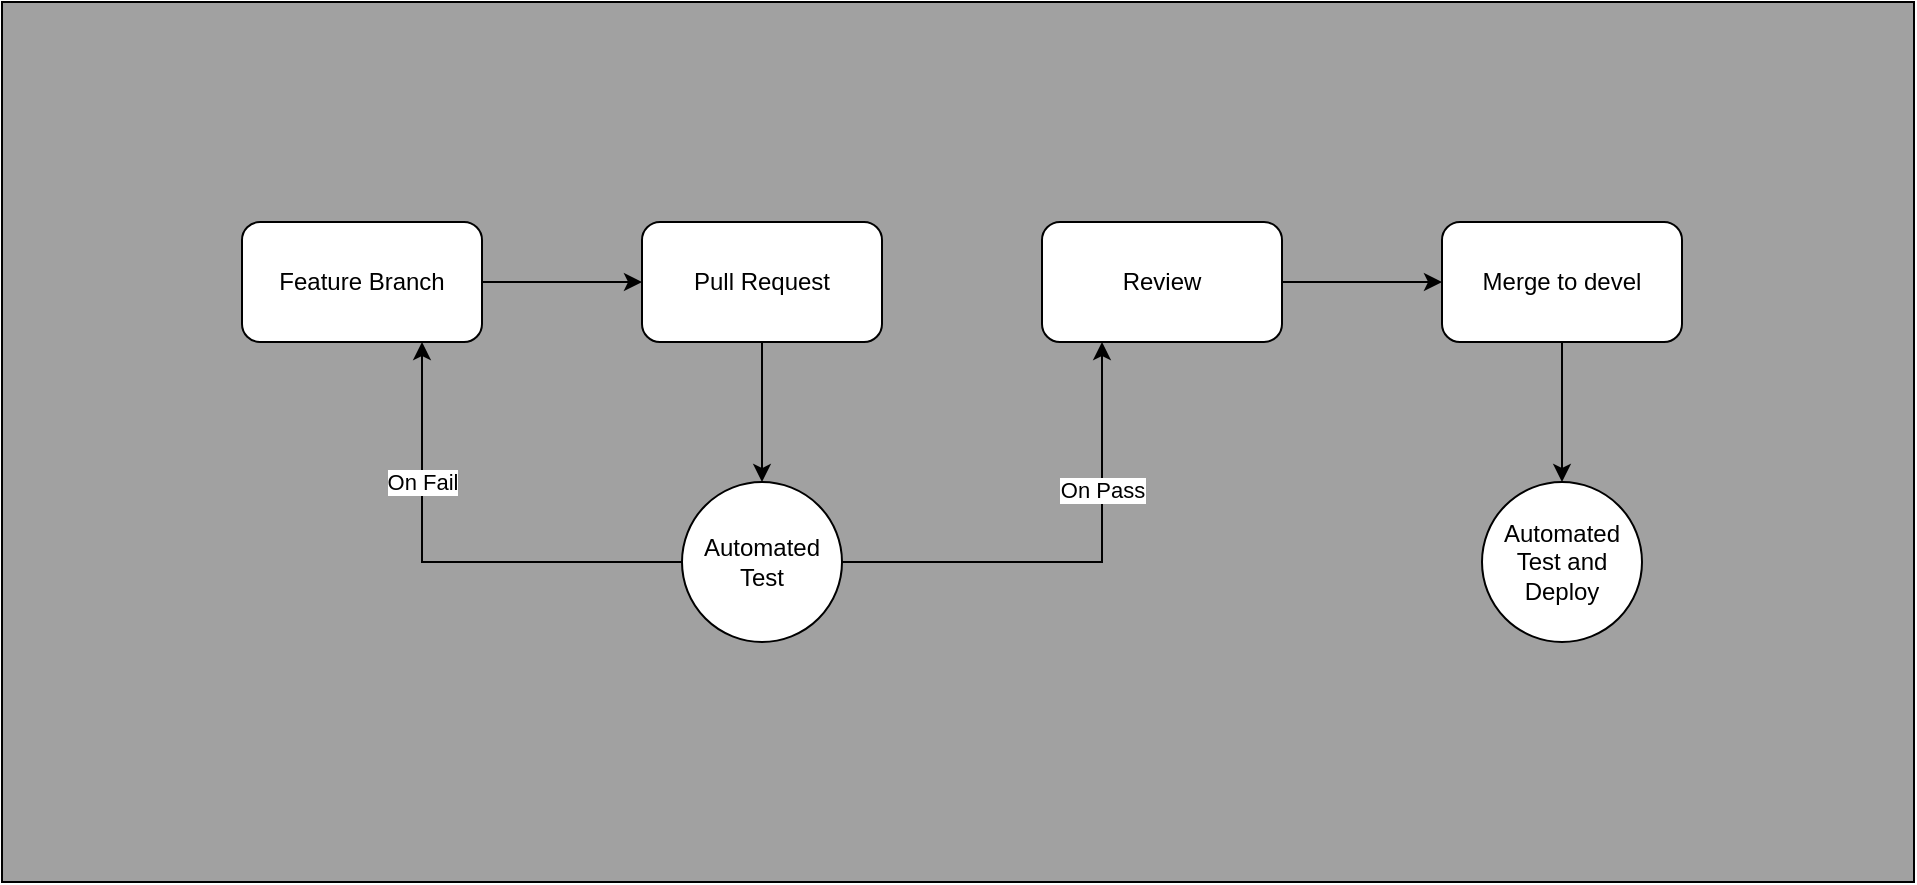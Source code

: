 <mxfile version="13.9.5" type="device"><diagram id="T_ZZhsYTjU7nDbfk62wr" name="Page-1"><mxGraphModel dx="1367" dy="1077" grid="0" gridSize="10" guides="1" tooltips="1" connect="1" arrows="1" fold="1" page="0" pageScale="1" pageWidth="827" pageHeight="1169" math="0" shadow="0"><root><mxCell id="0"/><mxCell id="1" parent="0"/><mxCell id="HWXxYncjGuGIY1Yf0EyC-1" value="" style="rounded=0;whiteSpace=wrap;html=1;fillColor=#A1A1A1;" vertex="1" parent="1"><mxGeometry x="-120" y="-10" width="956" height="440" as="geometry"/></mxCell><mxCell id="EqY8KElY8L9c675xPQw0-11" style="edgeStyle=orthogonalEdgeStyle;rounded=0;orthogonalLoop=1;jettySize=auto;html=1;exitX=0.5;exitY=1;exitDx=0;exitDy=0;entryX=0.5;entryY=0;entryDx=0;entryDy=0;" parent="1" source="EqY8KElY8L9c675xPQw0-2" target="EqY8KElY8L9c675xPQw0-10" edge="1"><mxGeometry relative="1" as="geometry"/></mxCell><mxCell id="EqY8KElY8L9c675xPQw0-2" value="Pull Request" style="rounded=1;whiteSpace=wrap;html=1;" parent="1" vertex="1"><mxGeometry x="200" y="100" width="120" height="60" as="geometry"/></mxCell><mxCell id="EqY8KElY8L9c675xPQw0-20" style="rounded=0;orthogonalLoop=1;jettySize=auto;html=1;exitX=1;exitY=0.5;exitDx=0;exitDy=0;entryX=0.25;entryY=1;entryDx=0;entryDy=0;elbow=vertical;edgeStyle=orthogonalEdgeStyle;" parent="1" source="EqY8KElY8L9c675xPQw0-10" target="EqY8KElY8L9c675xPQw0-12" edge="1"><mxGeometry relative="1" as="geometry"/></mxCell><mxCell id="EqY8KElY8L9c675xPQw0-23" value="On Pass" style="edgeLabel;html=1;align=center;verticalAlign=middle;resizable=0;points=[];" parent="EqY8KElY8L9c675xPQw0-20" vertex="1" connectable="0"><mxGeometry x="0.383" relative="1" as="geometry"><mxPoint as="offset"/></mxGeometry></mxCell><mxCell id="EqY8KElY8L9c675xPQw0-21" style="edgeStyle=orthogonalEdgeStyle;rounded=0;orthogonalLoop=1;jettySize=auto;html=1;exitX=0;exitY=0.5;exitDx=0;exitDy=0;entryX=0.75;entryY=1;entryDx=0;entryDy=0;" parent="1" source="EqY8KElY8L9c675xPQw0-10" target="EqY8KElY8L9c675xPQw0-18" edge="1"><mxGeometry relative="1" as="geometry"/></mxCell><mxCell id="EqY8KElY8L9c675xPQw0-22" value="On Fail" style="edgeLabel;html=1;align=center;verticalAlign=middle;resizable=0;points=[];" parent="EqY8KElY8L9c675xPQw0-21" vertex="1" connectable="0"><mxGeometry x="0.419" relative="1" as="geometry"><mxPoint as="offset"/></mxGeometry></mxCell><mxCell id="EqY8KElY8L9c675xPQw0-10" value="Automated&lt;br&gt;Test" style="ellipse;whiteSpace=wrap;html=1;aspect=fixed;" parent="1" vertex="1"><mxGeometry x="220" y="230" width="80" height="80" as="geometry"/></mxCell><mxCell id="EqY8KElY8L9c675xPQw0-15" style="edgeStyle=orthogonalEdgeStyle;rounded=0;orthogonalLoop=1;jettySize=auto;html=1;exitX=1;exitY=0.5;exitDx=0;exitDy=0;entryX=0;entryY=0.5;entryDx=0;entryDy=0;" parent="1" source="EqY8KElY8L9c675xPQw0-12" target="EqY8KElY8L9c675xPQw0-14" edge="1"><mxGeometry relative="1" as="geometry"/></mxCell><mxCell id="EqY8KElY8L9c675xPQw0-12" value="Review" style="rounded=1;whiteSpace=wrap;html=1;" parent="1" vertex="1"><mxGeometry x="400" y="100" width="120" height="60" as="geometry"/></mxCell><mxCell id="EqY8KElY8L9c675xPQw0-17" style="edgeStyle=orthogonalEdgeStyle;rounded=0;orthogonalLoop=1;jettySize=auto;html=1;exitX=0.5;exitY=1;exitDx=0;exitDy=0;entryX=0.5;entryY=0;entryDx=0;entryDy=0;" parent="1" source="EqY8KElY8L9c675xPQw0-14" target="EqY8KElY8L9c675xPQw0-16" edge="1"><mxGeometry relative="1" as="geometry"/></mxCell><mxCell id="EqY8KElY8L9c675xPQw0-14" value="Merge to devel" style="rounded=1;whiteSpace=wrap;html=1;" parent="1" vertex="1"><mxGeometry x="600" y="100" width="120" height="60" as="geometry"/></mxCell><mxCell id="EqY8KElY8L9c675xPQw0-16" value="Automated&lt;br&gt;Test and Deploy" style="ellipse;whiteSpace=wrap;html=1;aspect=fixed;" parent="1" vertex="1"><mxGeometry x="620" y="230" width="80" height="80" as="geometry"/></mxCell><mxCell id="EqY8KElY8L9c675xPQw0-19" style="edgeStyle=orthogonalEdgeStyle;rounded=0;orthogonalLoop=1;jettySize=auto;html=1;exitX=1;exitY=0.5;exitDx=0;exitDy=0;entryX=0;entryY=0.5;entryDx=0;entryDy=0;" parent="1" source="EqY8KElY8L9c675xPQw0-18" target="EqY8KElY8L9c675xPQw0-2" edge="1"><mxGeometry relative="1" as="geometry"/></mxCell><mxCell id="EqY8KElY8L9c675xPQw0-18" value="Feature Branch" style="rounded=1;whiteSpace=wrap;html=1;" parent="1" vertex="1"><mxGeometry y="100" width="120" height="60" as="geometry"/></mxCell></root></mxGraphModel></diagram></mxfile>